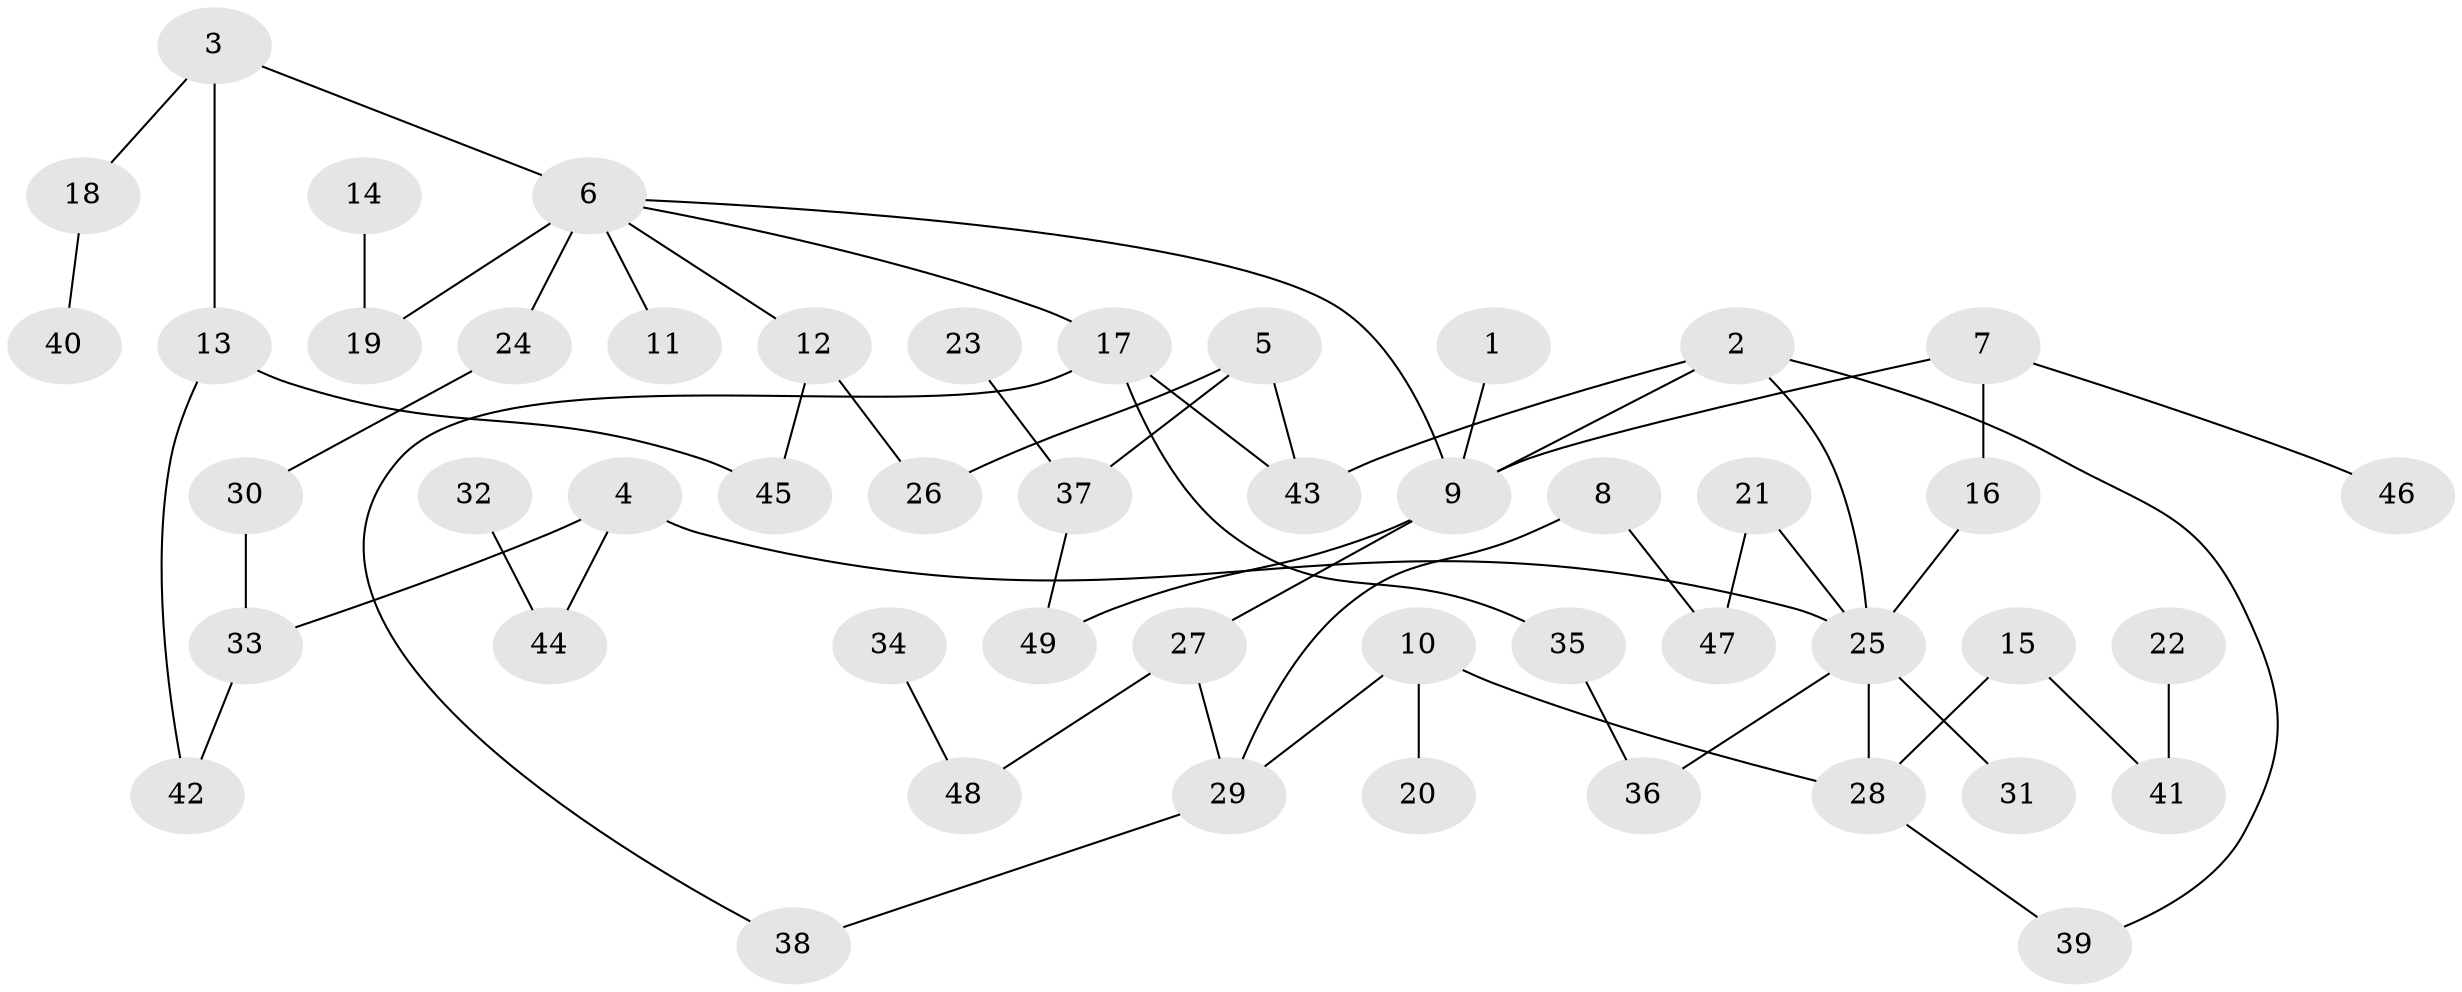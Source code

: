 // original degree distribution, {4: 0.09278350515463918, 8: 0.030927835051546393, 1: 0.3711340206185567, 2: 0.28865979381443296, 3: 0.1958762886597938, 5: 0.010309278350515464, 6: 0.010309278350515464}
// Generated by graph-tools (version 1.1) at 2025/00/03/09/25 03:00:58]
// undirected, 49 vertices, 60 edges
graph export_dot {
graph [start="1"]
  node [color=gray90,style=filled];
  1;
  2;
  3;
  4;
  5;
  6;
  7;
  8;
  9;
  10;
  11;
  12;
  13;
  14;
  15;
  16;
  17;
  18;
  19;
  20;
  21;
  22;
  23;
  24;
  25;
  26;
  27;
  28;
  29;
  30;
  31;
  32;
  33;
  34;
  35;
  36;
  37;
  38;
  39;
  40;
  41;
  42;
  43;
  44;
  45;
  46;
  47;
  48;
  49;
  1 -- 9 [weight=1.0];
  2 -- 9 [weight=1.0];
  2 -- 25 [weight=1.0];
  2 -- 39 [weight=1.0];
  2 -- 43 [weight=1.0];
  3 -- 6 [weight=1.0];
  3 -- 13 [weight=1.0];
  3 -- 18 [weight=1.0];
  4 -- 25 [weight=1.0];
  4 -- 33 [weight=1.0];
  4 -- 44 [weight=1.0];
  5 -- 26 [weight=1.0];
  5 -- 37 [weight=1.0];
  5 -- 43 [weight=1.0];
  6 -- 9 [weight=1.0];
  6 -- 11 [weight=1.0];
  6 -- 12 [weight=1.0];
  6 -- 17 [weight=1.0];
  6 -- 19 [weight=2.0];
  6 -- 24 [weight=1.0];
  7 -- 9 [weight=1.0];
  7 -- 16 [weight=1.0];
  7 -- 46 [weight=1.0];
  8 -- 29 [weight=1.0];
  8 -- 47 [weight=1.0];
  9 -- 27 [weight=1.0];
  9 -- 49 [weight=1.0];
  10 -- 20 [weight=1.0];
  10 -- 28 [weight=1.0];
  10 -- 29 [weight=1.0];
  12 -- 26 [weight=1.0];
  12 -- 45 [weight=1.0];
  13 -- 42 [weight=1.0];
  13 -- 45 [weight=1.0];
  14 -- 19 [weight=1.0];
  15 -- 28 [weight=1.0];
  15 -- 41 [weight=1.0];
  16 -- 25 [weight=1.0];
  17 -- 35 [weight=1.0];
  17 -- 38 [weight=1.0];
  17 -- 43 [weight=1.0];
  18 -- 40 [weight=1.0];
  21 -- 25 [weight=1.0];
  21 -- 47 [weight=2.0];
  22 -- 41 [weight=1.0];
  23 -- 37 [weight=1.0];
  24 -- 30 [weight=1.0];
  25 -- 28 [weight=1.0];
  25 -- 31 [weight=1.0];
  25 -- 36 [weight=1.0];
  27 -- 29 [weight=1.0];
  27 -- 48 [weight=1.0];
  28 -- 39 [weight=1.0];
  29 -- 38 [weight=1.0];
  30 -- 33 [weight=1.0];
  32 -- 44 [weight=1.0];
  33 -- 42 [weight=1.0];
  34 -- 48 [weight=1.0];
  35 -- 36 [weight=1.0];
  37 -- 49 [weight=1.0];
}
